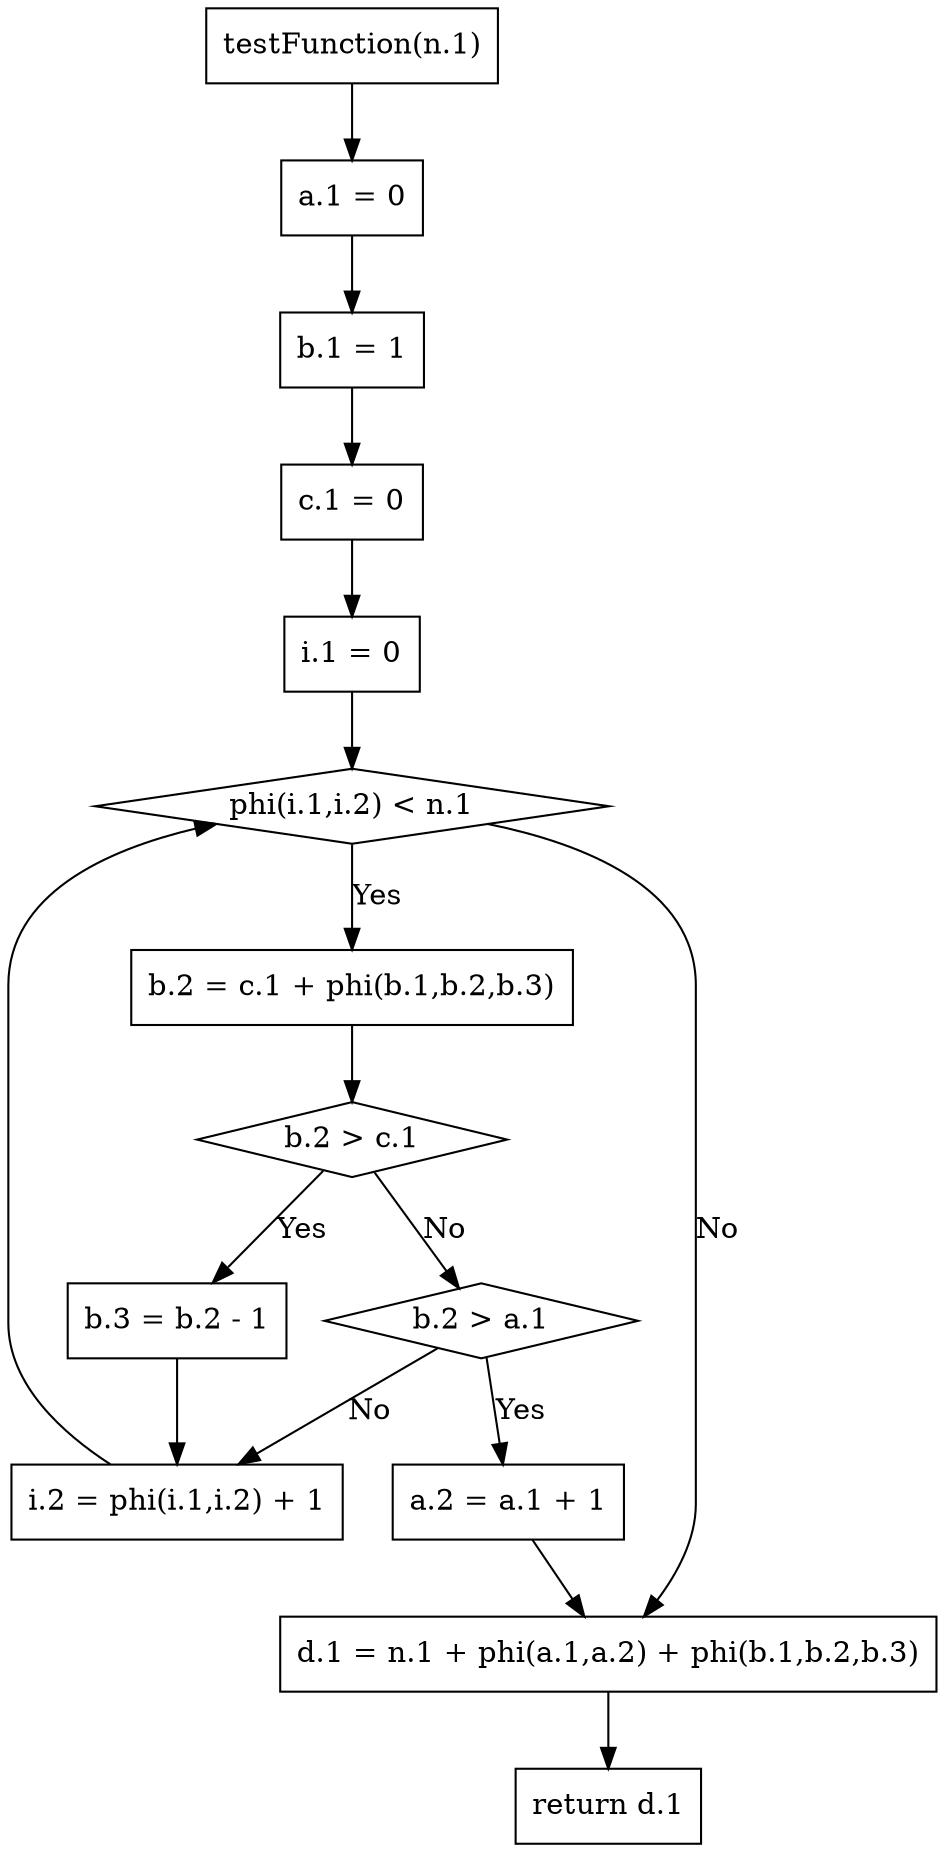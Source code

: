 digraph "gr" {
"1" ["label"="testFunction(n.1)","shape"="box"]
"2" ["label"="a.1 = 0","shape"="box"]
"3" ["label"="b.1 = 1","shape"="box"]
"4" ["label"="c.1 = 0","shape"="box"]
"5" ["label"="i.1 = 0","shape"="box"]
"6" ["label"="phi(i.1,i.2) < n.1","shape"="diamond"]
"7" ["label"="i.2 = phi(i.1,i.2) + 1","shape"="box"]
"8" ["label"="b.2 = c.1 + phi(b.1,b.2,b.3)","shape"="box"]
"9" ["label"="b.2 > c.1","shape"="diamond"]
"10" ["label"="b.3 = b.2 - 1","shape"="box"]
"11" ["label"="b.2 > a.1","shape"="diamond"]
"12" ["label"="a.2 = a.1 + 1","shape"="box"]
"13" ["label"="d.1 = n.1 + phi(a.1,a.2) + phi(b.1,b.2,b.3)","shape"="box"]
"14" ["label"="return d.1","shape"="box"]
"1" -> "2" ["label"=""]
"2" -> "3" ["label"=""]
"3" -> "4" ["label"=""]
"4" -> "5" ["label"=""]
"5" -> "6" ["label"=""]
"6" -> "8" ["label"="Yes"]
"8" -> "9" ["label"=""]
"9" -> "10" ["label"="Yes"]
"10" -> "7" ["label"=""]
"9" -> "11" ["label"="No"]
"11" -> "7" ["label"="No"]
"11" -> "12" ["label"="Yes"]
"7" -> "6" ["label"=""]
"6" -> "13" ["label"="No"]
"12" -> "13" ["label"=""]
"13" -> "14" ["label"=""]
}